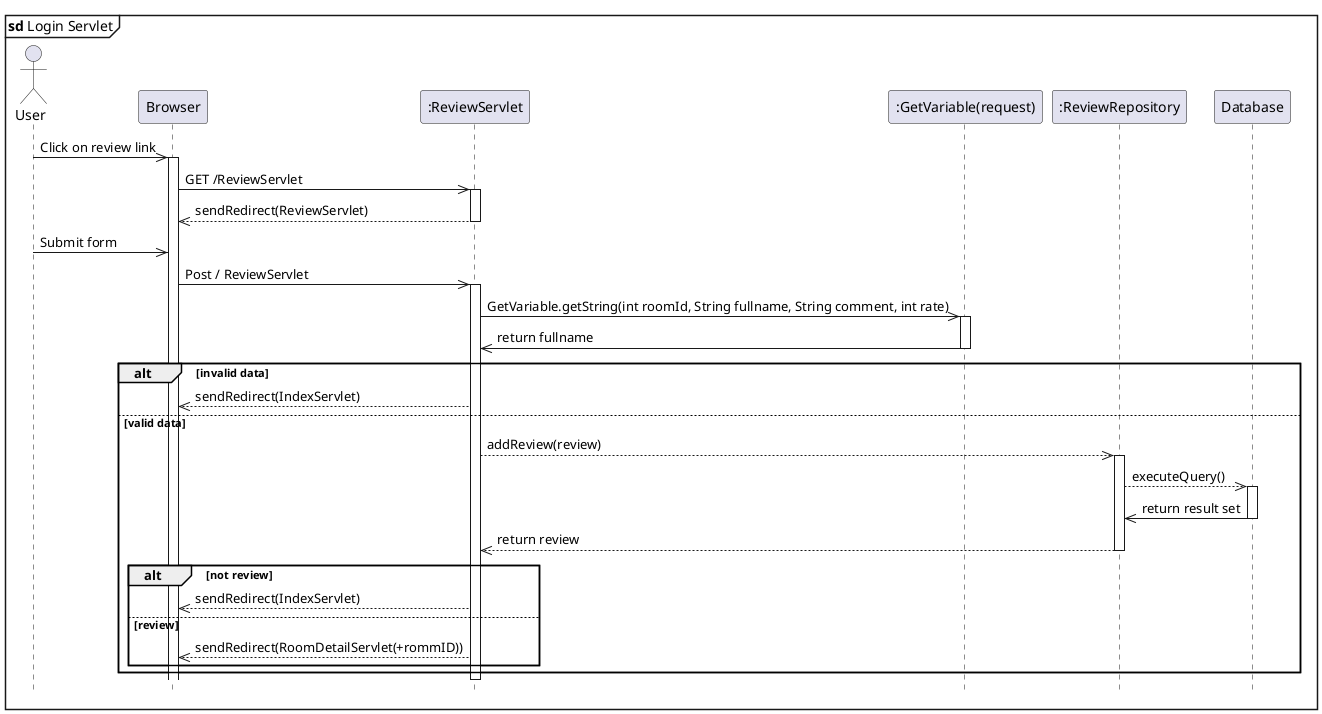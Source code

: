 @startuml reviewServlet

hide footbox
mainframe <b>sd</b> Login Servlet
actor User
participant "Browser" as Browser
participant ":ReviewServlet" as ReviewServlet
participant ":GetVariable(request)" as GetVariable
participant ":ReviewRepository" as ReviewRepository
participant "Database" as Database


User ->> Browser: Click on review link
activate Browser
    Browser ->> ReviewServlet: GET /ReviewServlet
activate ReviewServlet
ReviewServlet -->> Browser: sendRedirect(ReviewServlet)
deactivate ReviewServlet

User ->> Browser: Submit form
    Browser ->> ReviewServlet : Post / ReviewServlet
    activate ReviewServlet
        ReviewServlet ->> GetVariable: GetVariable.getString(int roomId, String fullname, String comment, int rate)
        activate GetVariable
                GetVariable ->> ReviewServlet: return fullname
        deactivate GetVariable
    alt invalid data
        ReviewServlet -->> Browser: sendRedirect(IndexServlet)
    else valid data
    ReviewServlet -->> ReviewRepository: addReview(review)
        activate ReviewRepository
            ReviewRepository -->>  Database: executeQuery()
                activate Database 
                    Database ->> ReviewRepository: return result set
                deactivate Database
            ReviewRepository -->> ReviewServlet: return review
            deactivate ReviewRepository
        alt not review 
            ReviewServlet -->> Browser: sendRedirect(IndexServlet)
        else review 
            ReviewServlet -->> Browser: sendRedirect(RoomDetailServlet(+rommID))
        end
    end
deactivate ReviewServlet